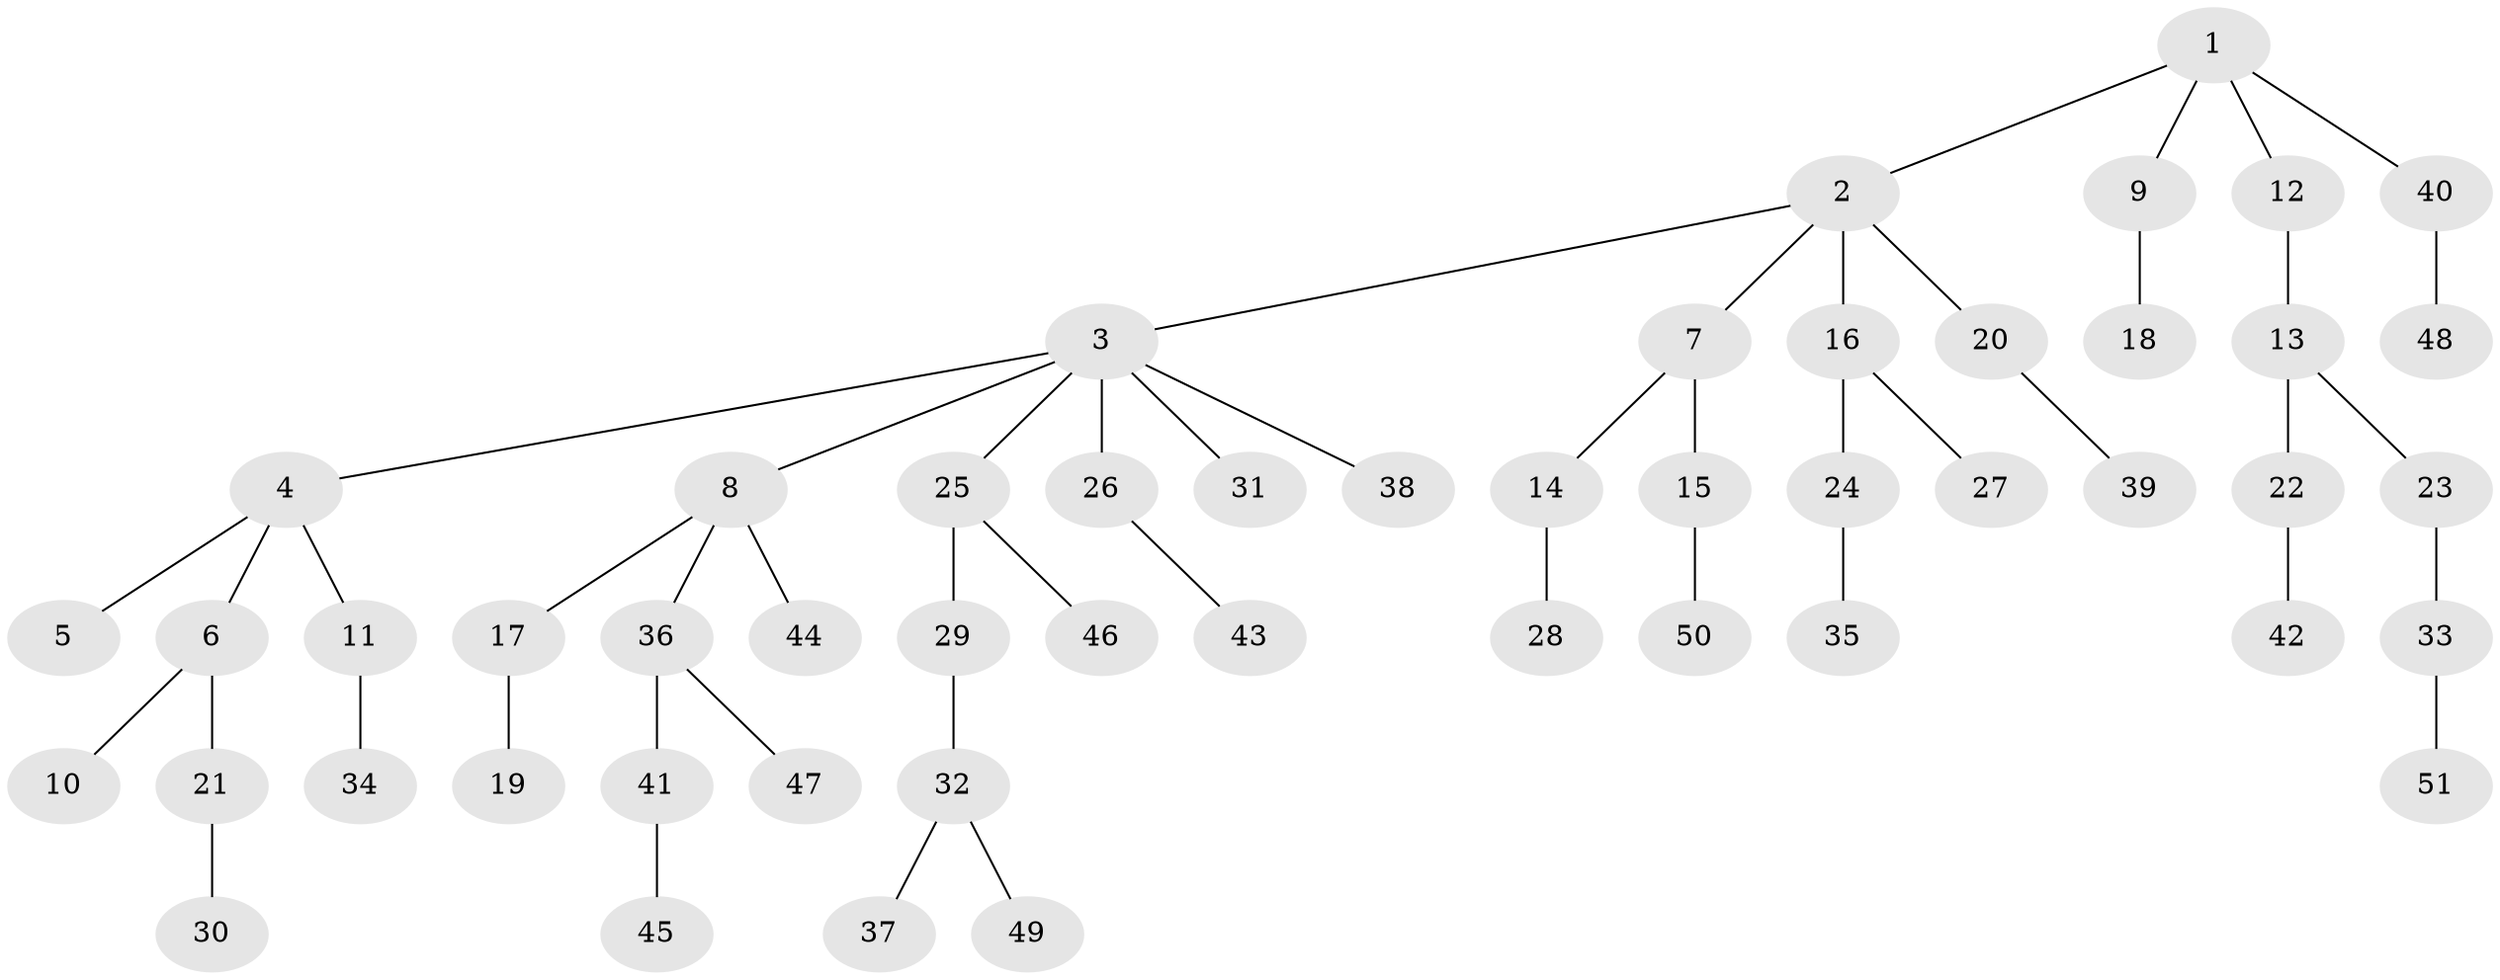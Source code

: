 // Generated by graph-tools (version 1.1) at 2025/53/03/09/25 04:53:54]
// undirected, 51 vertices, 50 edges
graph export_dot {
graph [start="1"]
  node [color=gray90,style=filled];
  1;
  2;
  3;
  4;
  5;
  6;
  7;
  8;
  9;
  10;
  11;
  12;
  13;
  14;
  15;
  16;
  17;
  18;
  19;
  20;
  21;
  22;
  23;
  24;
  25;
  26;
  27;
  28;
  29;
  30;
  31;
  32;
  33;
  34;
  35;
  36;
  37;
  38;
  39;
  40;
  41;
  42;
  43;
  44;
  45;
  46;
  47;
  48;
  49;
  50;
  51;
  1 -- 2;
  1 -- 9;
  1 -- 12;
  1 -- 40;
  2 -- 3;
  2 -- 7;
  2 -- 16;
  2 -- 20;
  3 -- 4;
  3 -- 8;
  3 -- 25;
  3 -- 26;
  3 -- 31;
  3 -- 38;
  4 -- 5;
  4 -- 6;
  4 -- 11;
  6 -- 10;
  6 -- 21;
  7 -- 14;
  7 -- 15;
  8 -- 17;
  8 -- 36;
  8 -- 44;
  9 -- 18;
  11 -- 34;
  12 -- 13;
  13 -- 22;
  13 -- 23;
  14 -- 28;
  15 -- 50;
  16 -- 24;
  16 -- 27;
  17 -- 19;
  20 -- 39;
  21 -- 30;
  22 -- 42;
  23 -- 33;
  24 -- 35;
  25 -- 29;
  25 -- 46;
  26 -- 43;
  29 -- 32;
  32 -- 37;
  32 -- 49;
  33 -- 51;
  36 -- 41;
  36 -- 47;
  40 -- 48;
  41 -- 45;
}
